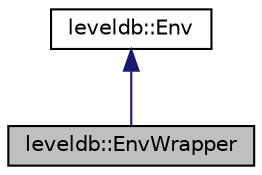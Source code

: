digraph "leveldb::EnvWrapper"
{
 // LATEX_PDF_SIZE
  edge [fontname="Helvetica",fontsize="10",labelfontname="Helvetica",labelfontsize="10"];
  node [fontname="Helvetica",fontsize="10",shape=record];
  Node4 [label="leveldb::EnvWrapper",height=0.2,width=0.4,color="black", fillcolor="grey75", style="filled", fontcolor="black",tooltip=" "];
  Node5 -> Node4 [dir="back",color="midnightblue",fontsize="10",style="solid",fontname="Helvetica"];
  Node5 [label="leveldb::Env",height=0.2,width=0.4,color="black", fillcolor="white", style="filled",URL="$classleveldb_1_1_env.html",tooltip=" "];
}
